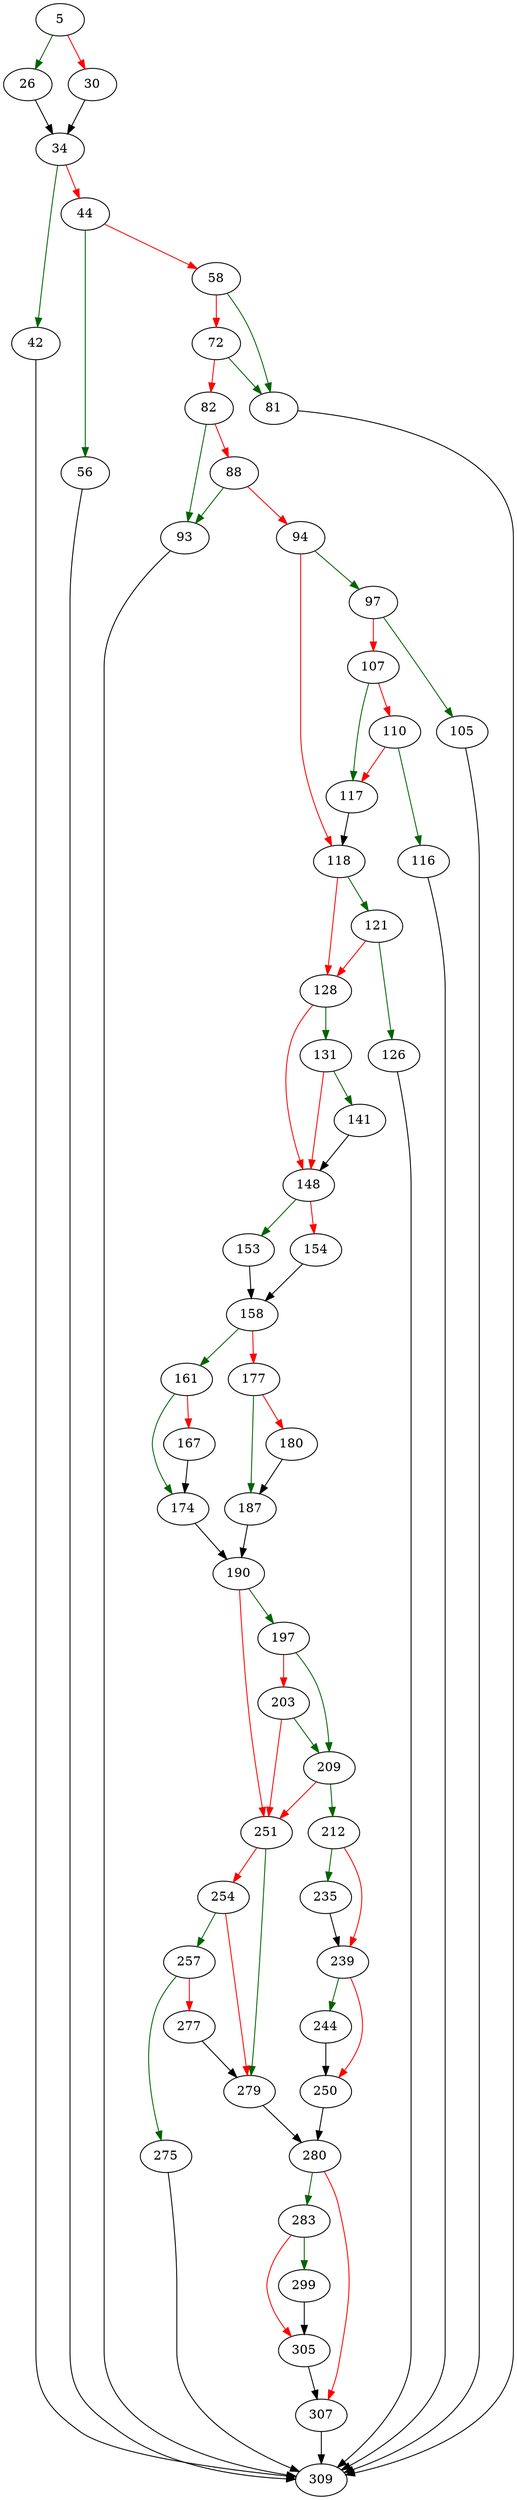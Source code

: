 strict digraph "pager_playback_one_page" {
	// Node definitions.
	5 [entry=true];
	26;
	30;
	34;
	42;
	44;
	309;
	56;
	58;
	81;
	72;
	82;
	93;
	88;
	94;
	97;
	118;
	105;
	107;
	117;
	110;
	116;
	121;
	128;
	126;
	131;
	148;
	141;
	153;
	154;
	158;
	161;
	177;
	174;
	167;
	190;
	187;
	180;
	197;
	251;
	209;
	203;
	212;
	235;
	239;
	244;
	250;
	280;
	279;
	254;
	257;
	275;
	277;
	283;
	307;
	299;
	305;

	// Edge definitions.
	5 -> 26 [
		color=darkgreen
		cond=true
	];
	5 -> 30 [
		color=red
		cond=false
	];
	26 -> 34;
	30 -> 34;
	34 -> 42 [
		color=darkgreen
		cond=true
	];
	34 -> 44 [
		color=red
		cond=false
	];
	42 -> 309;
	44 -> 56 [
		color=darkgreen
		cond=true
	];
	44 -> 58 [
		color=red
		cond=false
	];
	56 -> 309;
	58 -> 81 [
		color=darkgreen
		cond=true
	];
	58 -> 72 [
		color=red
		cond=false
	];
	81 -> 309;
	72 -> 81 [
		color=darkgreen
		cond=true
	];
	72 -> 82 [
		color=red
		cond=false
	];
	82 -> 93 [
		color=darkgreen
		cond=true
	];
	82 -> 88 [
		color=red
		cond=false
	];
	93 -> 309;
	88 -> 93 [
		color=darkgreen
		cond=true
	];
	88 -> 94 [
		color=red
		cond=false
	];
	94 -> 97 [
		color=darkgreen
		cond=true
	];
	94 -> 118 [
		color=red
		cond=false
	];
	97 -> 105 [
		color=darkgreen
		cond=true
	];
	97 -> 107 [
		color=red
		cond=false
	];
	118 -> 121 [
		color=darkgreen
		cond=true
	];
	118 -> 128 [
		color=red
		cond=false
	];
	105 -> 309;
	107 -> 117 [
		color=darkgreen
		cond=true
	];
	107 -> 110 [
		color=red
		cond=false
	];
	117 -> 118;
	110 -> 117 [
		color=red
		cond=false
	];
	110 -> 116 [
		color=darkgreen
		cond=true
	];
	116 -> 309;
	121 -> 128 [
		color=red
		cond=false
	];
	121 -> 126 [
		color=darkgreen
		cond=true
	];
	128 -> 131 [
		color=darkgreen
		cond=true
	];
	128 -> 148 [
		color=red
		cond=false
	];
	126 -> 309;
	131 -> 148 [
		color=red
		cond=false
	];
	131 -> 141 [
		color=darkgreen
		cond=true
	];
	148 -> 153 [
		color=darkgreen
		cond=true
	];
	148 -> 154 [
		color=red
		cond=false
	];
	141 -> 148;
	153 -> 158;
	154 -> 158;
	158 -> 161 [
		color=darkgreen
		cond=true
	];
	158 -> 177 [
		color=red
		cond=false
	];
	161 -> 174 [
		color=darkgreen
		cond=true
	];
	161 -> 167 [
		color=red
		cond=false
	];
	177 -> 187 [
		color=darkgreen
		cond=true
	];
	177 -> 180 [
		color=red
		cond=false
	];
	174 -> 190;
	167 -> 174;
	190 -> 197 [
		color=darkgreen
		cond=true
	];
	190 -> 251 [
		color=red
		cond=false
	];
	187 -> 190;
	180 -> 187;
	197 -> 209 [
		color=darkgreen
		cond=true
	];
	197 -> 203 [
		color=red
		cond=false
	];
	251 -> 279 [
		color=darkgreen
		cond=true
	];
	251 -> 254 [
		color=red
		cond=false
	];
	209 -> 251 [
		color=red
		cond=false
	];
	209 -> 212 [
		color=darkgreen
		cond=true
	];
	203 -> 251 [
		color=red
		cond=false
	];
	203 -> 209 [
		color=darkgreen
		cond=true
	];
	212 -> 235 [
		color=darkgreen
		cond=true
	];
	212 -> 239 [
		color=red
		cond=false
	];
	235 -> 239;
	239 -> 244 [
		color=darkgreen
		cond=true
	];
	239 -> 250 [
		color=red
		cond=false
	];
	244 -> 250;
	250 -> 280;
	280 -> 283 [
		color=darkgreen
		cond=true
	];
	280 -> 307 [
		color=red
		cond=false
	];
	279 -> 280;
	254 -> 279 [
		color=red
		cond=false
	];
	254 -> 257 [
		color=darkgreen
		cond=true
	];
	257 -> 275 [
		color=darkgreen
		cond=true
	];
	257 -> 277 [
		color=red
		cond=false
	];
	275 -> 309;
	277 -> 279;
	283 -> 299 [
		color=darkgreen
		cond=true
	];
	283 -> 305 [
		color=red
		cond=false
	];
	307 -> 309;
	299 -> 305;
	305 -> 307;
}